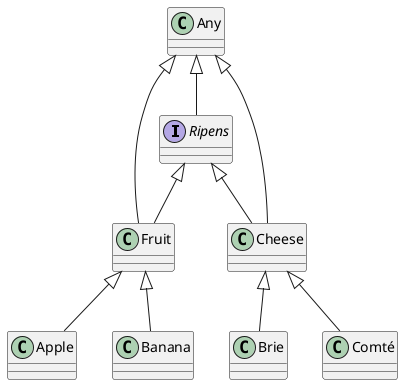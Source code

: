 @startuml

interface Ripens

Any <|-- Ripens
Any <|-- Fruit
Any <|-- Cheese
Ripens <|-- Fruit
Ripens <|-- Cheese
Fruit <|-- Apple
Fruit <|-- Banana
Cheese <|-- Brie
Cheese <|-- Comté

@enduml
